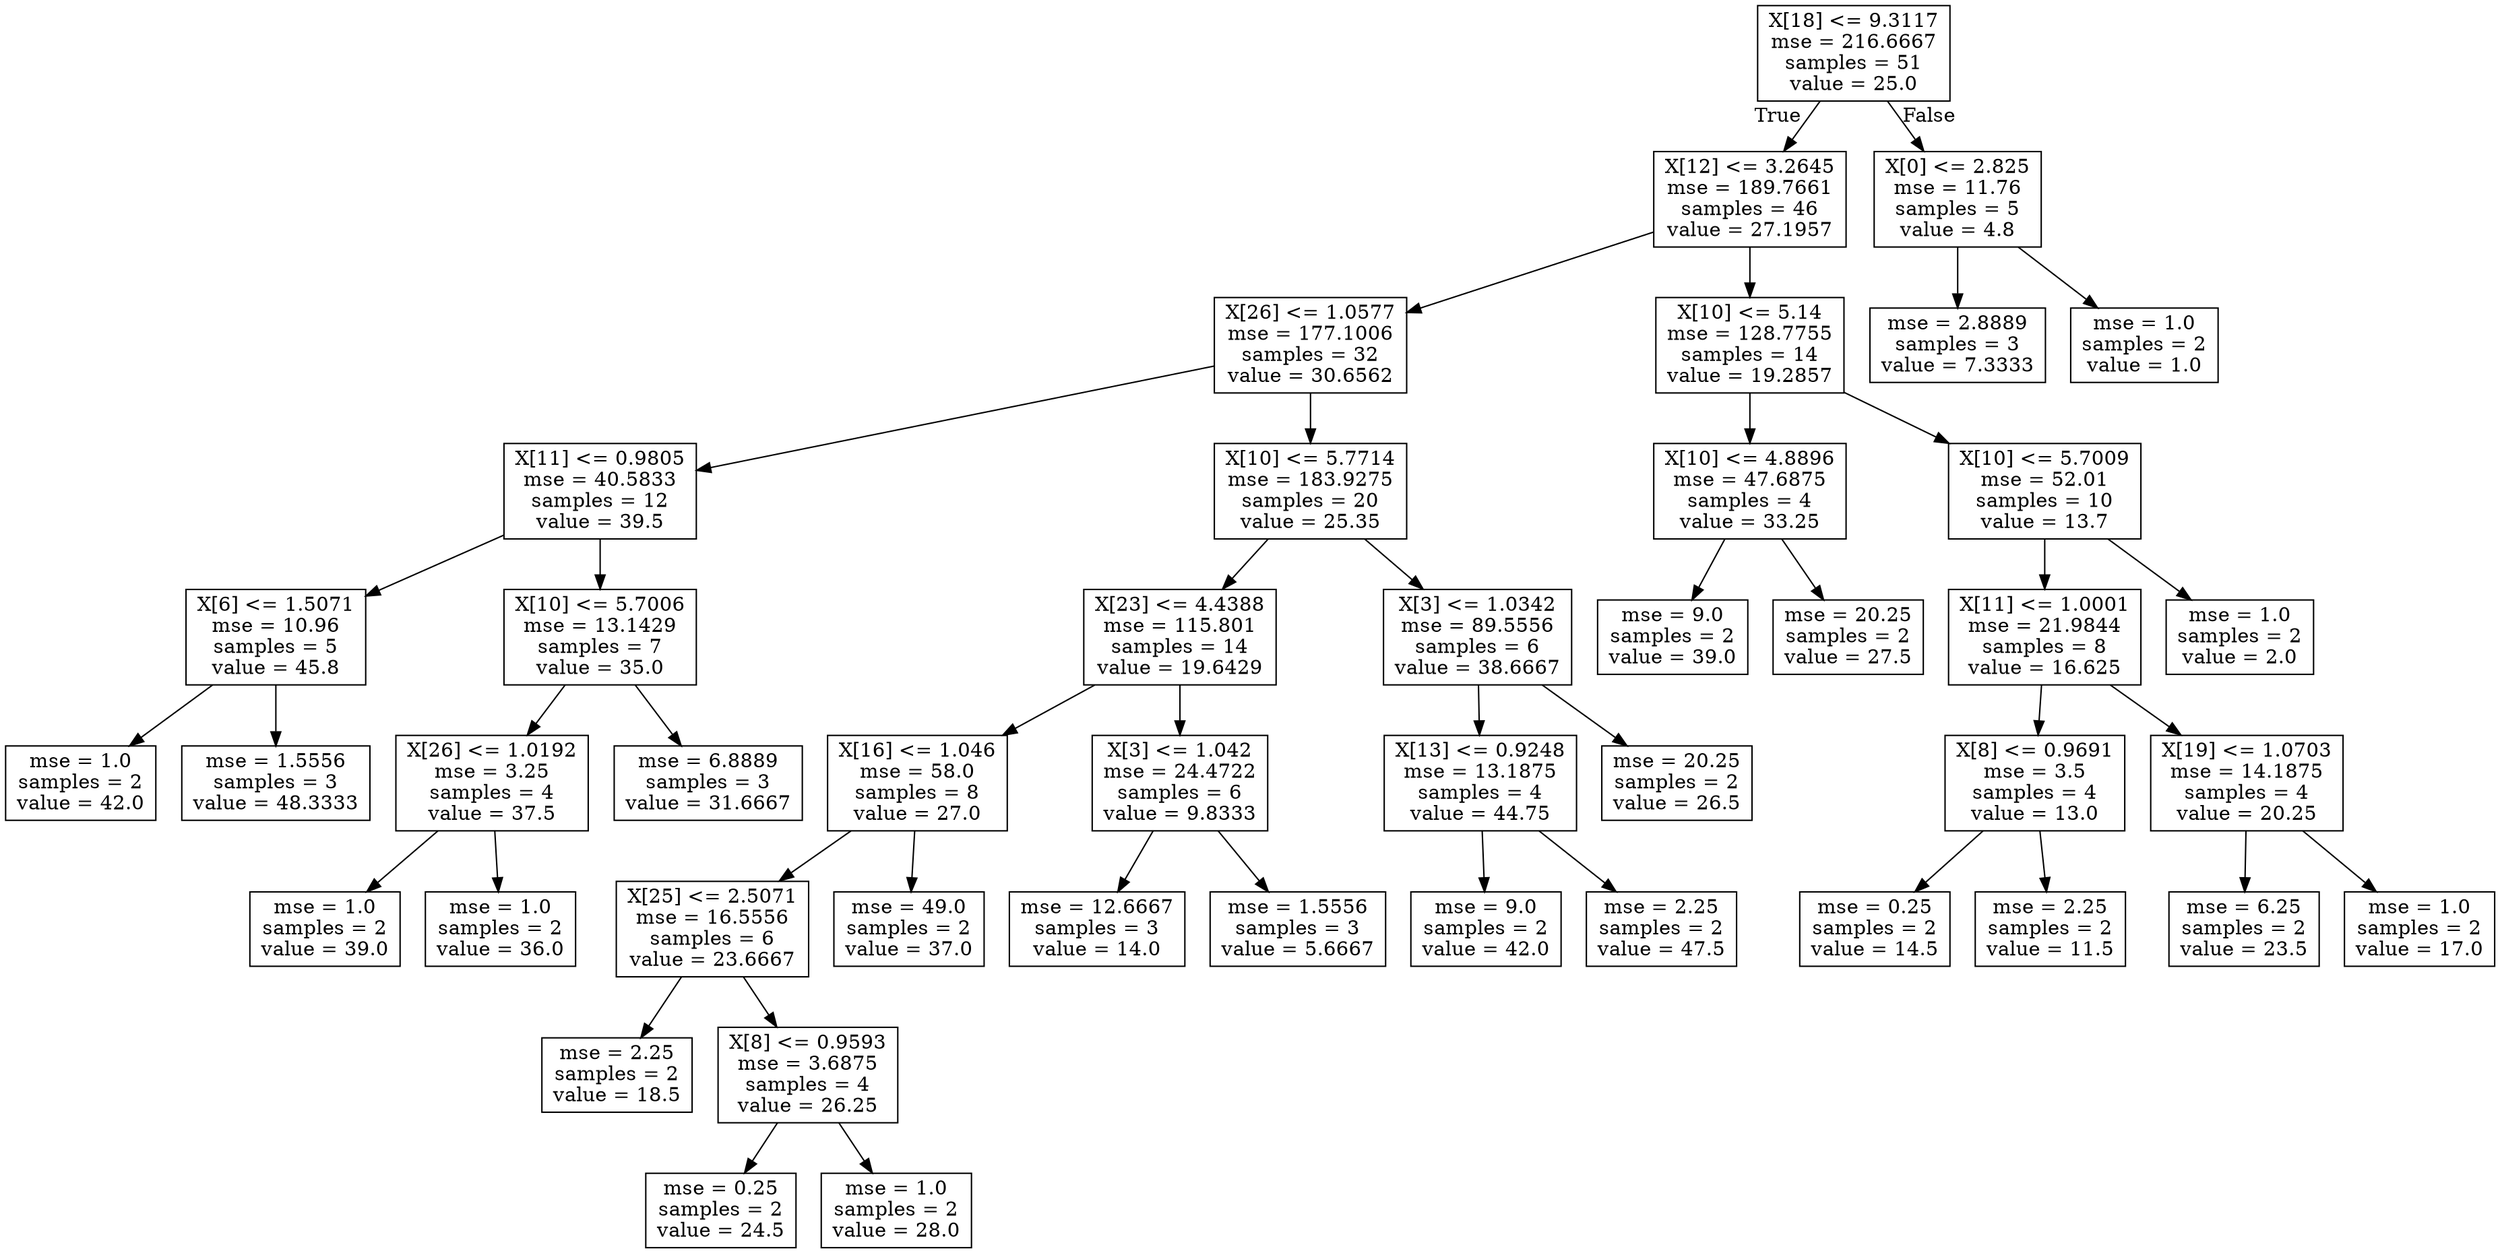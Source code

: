 digraph Tree {
node [shape=box] ;
0 [label="X[18] <= 9.3117\nmse = 216.6667\nsamples = 51\nvalue = 25.0"] ;
1 [label="X[12] <= 3.2645\nmse = 189.7661\nsamples = 46\nvalue = 27.1957"] ;
0 -> 1 [labeldistance=2.5, labelangle=45, headlabel="True"] ;
2 [label="X[26] <= 1.0577\nmse = 177.1006\nsamples = 32\nvalue = 30.6562"] ;
1 -> 2 ;
3 [label="X[11] <= 0.9805\nmse = 40.5833\nsamples = 12\nvalue = 39.5"] ;
2 -> 3 ;
4 [label="X[6] <= 1.5071\nmse = 10.96\nsamples = 5\nvalue = 45.8"] ;
3 -> 4 ;
5 [label="mse = 1.0\nsamples = 2\nvalue = 42.0"] ;
4 -> 5 ;
6 [label="mse = 1.5556\nsamples = 3\nvalue = 48.3333"] ;
4 -> 6 ;
7 [label="X[10] <= 5.7006\nmse = 13.1429\nsamples = 7\nvalue = 35.0"] ;
3 -> 7 ;
8 [label="X[26] <= 1.0192\nmse = 3.25\nsamples = 4\nvalue = 37.5"] ;
7 -> 8 ;
9 [label="mse = 1.0\nsamples = 2\nvalue = 39.0"] ;
8 -> 9 ;
10 [label="mse = 1.0\nsamples = 2\nvalue = 36.0"] ;
8 -> 10 ;
11 [label="mse = 6.8889\nsamples = 3\nvalue = 31.6667"] ;
7 -> 11 ;
12 [label="X[10] <= 5.7714\nmse = 183.9275\nsamples = 20\nvalue = 25.35"] ;
2 -> 12 ;
13 [label="X[23] <= 4.4388\nmse = 115.801\nsamples = 14\nvalue = 19.6429"] ;
12 -> 13 ;
14 [label="X[16] <= 1.046\nmse = 58.0\nsamples = 8\nvalue = 27.0"] ;
13 -> 14 ;
15 [label="X[25] <= 2.5071\nmse = 16.5556\nsamples = 6\nvalue = 23.6667"] ;
14 -> 15 ;
16 [label="mse = 2.25\nsamples = 2\nvalue = 18.5"] ;
15 -> 16 ;
17 [label="X[8] <= 0.9593\nmse = 3.6875\nsamples = 4\nvalue = 26.25"] ;
15 -> 17 ;
18 [label="mse = 0.25\nsamples = 2\nvalue = 24.5"] ;
17 -> 18 ;
19 [label="mse = 1.0\nsamples = 2\nvalue = 28.0"] ;
17 -> 19 ;
20 [label="mse = 49.0\nsamples = 2\nvalue = 37.0"] ;
14 -> 20 ;
21 [label="X[3] <= 1.042\nmse = 24.4722\nsamples = 6\nvalue = 9.8333"] ;
13 -> 21 ;
22 [label="mse = 12.6667\nsamples = 3\nvalue = 14.0"] ;
21 -> 22 ;
23 [label="mse = 1.5556\nsamples = 3\nvalue = 5.6667"] ;
21 -> 23 ;
24 [label="X[3] <= 1.0342\nmse = 89.5556\nsamples = 6\nvalue = 38.6667"] ;
12 -> 24 ;
25 [label="X[13] <= 0.9248\nmse = 13.1875\nsamples = 4\nvalue = 44.75"] ;
24 -> 25 ;
26 [label="mse = 9.0\nsamples = 2\nvalue = 42.0"] ;
25 -> 26 ;
27 [label="mse = 2.25\nsamples = 2\nvalue = 47.5"] ;
25 -> 27 ;
28 [label="mse = 20.25\nsamples = 2\nvalue = 26.5"] ;
24 -> 28 ;
29 [label="X[10] <= 5.14\nmse = 128.7755\nsamples = 14\nvalue = 19.2857"] ;
1 -> 29 ;
30 [label="X[10] <= 4.8896\nmse = 47.6875\nsamples = 4\nvalue = 33.25"] ;
29 -> 30 ;
31 [label="mse = 9.0\nsamples = 2\nvalue = 39.0"] ;
30 -> 31 ;
32 [label="mse = 20.25\nsamples = 2\nvalue = 27.5"] ;
30 -> 32 ;
33 [label="X[10] <= 5.7009\nmse = 52.01\nsamples = 10\nvalue = 13.7"] ;
29 -> 33 ;
34 [label="X[11] <= 1.0001\nmse = 21.9844\nsamples = 8\nvalue = 16.625"] ;
33 -> 34 ;
35 [label="X[8] <= 0.9691\nmse = 3.5\nsamples = 4\nvalue = 13.0"] ;
34 -> 35 ;
36 [label="mse = 0.25\nsamples = 2\nvalue = 14.5"] ;
35 -> 36 ;
37 [label="mse = 2.25\nsamples = 2\nvalue = 11.5"] ;
35 -> 37 ;
38 [label="X[19] <= 1.0703\nmse = 14.1875\nsamples = 4\nvalue = 20.25"] ;
34 -> 38 ;
39 [label="mse = 6.25\nsamples = 2\nvalue = 23.5"] ;
38 -> 39 ;
40 [label="mse = 1.0\nsamples = 2\nvalue = 17.0"] ;
38 -> 40 ;
41 [label="mse = 1.0\nsamples = 2\nvalue = 2.0"] ;
33 -> 41 ;
42 [label="X[0] <= 2.825\nmse = 11.76\nsamples = 5\nvalue = 4.8"] ;
0 -> 42 [labeldistance=2.5, labelangle=-45, headlabel="False"] ;
43 [label="mse = 2.8889\nsamples = 3\nvalue = 7.3333"] ;
42 -> 43 ;
44 [label="mse = 1.0\nsamples = 2\nvalue = 1.0"] ;
42 -> 44 ;
}